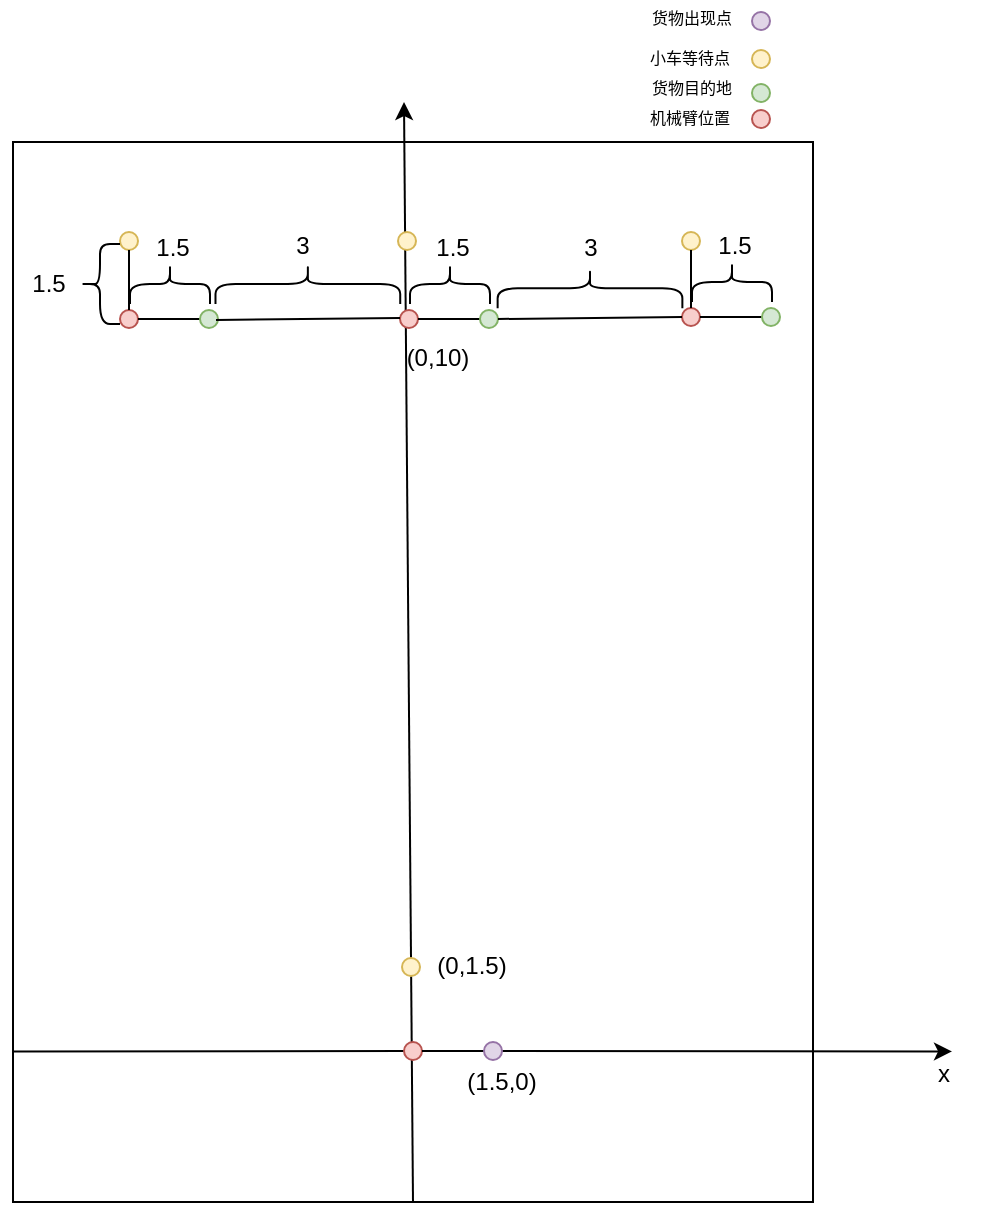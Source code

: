 <mxfile>
    <diagram id="aWSqCmWpy_a937UjjMIZ" name="第 1 页">
        <mxGraphModel dx="252" dy="1331" grid="1" gridSize="10" guides="1" tooltips="1" connect="1" arrows="1" fold="1" page="1" pageScale="1" pageWidth="827" pageHeight="1169" math="0" shadow="0">
            <root>
                <mxCell id="0"/>
                <mxCell id="1" parent="0"/>
                <mxCell id="2" value="" style="rounded=0;whiteSpace=wrap;html=1;" vertex="1" parent="1">
                    <mxGeometry x="214.5" y="-120" width="400" height="530" as="geometry"/>
                </mxCell>
                <mxCell id="4" value="" style="endArrow=classic;html=1;exitX=0.5;exitY=1;exitDx=0;exitDy=0;" edge="1" parent="1" source="2">
                    <mxGeometry width="50" height="50" relative="1" as="geometry">
                        <mxPoint x="440" y="180" as="sourcePoint"/>
                        <mxPoint x="410" y="-140" as="targetPoint"/>
                    </mxGeometry>
                </mxCell>
                <mxCell id="5" value="" style="endArrow=classic;html=1;startArrow=none;" edge="1" parent="1" source="15">
                    <mxGeometry width="50" height="50" relative="1" as="geometry">
                        <mxPoint x="214" y="334.71" as="sourcePoint"/>
                        <mxPoint x="684" y="334.71" as="targetPoint"/>
                    </mxGeometry>
                </mxCell>
                <mxCell id="13" value="" style="endArrow=none;html=1;" edge="1" parent="1" target="3">
                    <mxGeometry width="50" height="50" relative="1" as="geometry">
                        <mxPoint x="214" y="334.71" as="sourcePoint"/>
                        <mxPoint x="684" y="334.71" as="targetPoint"/>
                    </mxGeometry>
                </mxCell>
                <mxCell id="3" value="" style="ellipse;whiteSpace=wrap;html=1;aspect=fixed;fillColor=#f8cecc;strokeColor=#b85450;" vertex="1" parent="1">
                    <mxGeometry x="410" y="330" width="9" height="9" as="geometry"/>
                </mxCell>
                <mxCell id="16" value="" style="endArrow=none;html=1;startArrow=none;" edge="1" parent="1" source="3" target="15">
                    <mxGeometry width="50" height="50" relative="1" as="geometry">
                        <mxPoint x="419" y="334.5" as="sourcePoint"/>
                        <mxPoint x="684" y="334.71" as="targetPoint"/>
                    </mxGeometry>
                </mxCell>
                <mxCell id="15" value="" style="ellipse;whiteSpace=wrap;html=1;aspect=fixed;fillColor=#e1d5e7;strokeColor=#9673a6;" vertex="1" parent="1">
                    <mxGeometry x="450" y="330" width="9" height="9" as="geometry"/>
                </mxCell>
                <mxCell id="19" value="" style="ellipse;whiteSpace=wrap;html=1;aspect=fixed;fillColor=#fff2cc;strokeColor=#d6b656;" vertex="1" parent="1">
                    <mxGeometry x="409" y="288" width="9" height="9" as="geometry"/>
                </mxCell>
                <mxCell id="24" value="&lt;font style=&quot;font-size: 8px;&quot;&gt;机械臂位置&lt;/font&gt;" style="text;html=1;strokeColor=none;fillColor=none;align=center;verticalAlign=middle;whiteSpace=wrap;rounded=0;" vertex="1" parent="1">
                    <mxGeometry x="528" y="-140" width="50" height="13" as="geometry"/>
                </mxCell>
                <mxCell id="26" value="" style="ellipse;whiteSpace=wrap;html=1;aspect=fixed;fillColor=#f8cecc;strokeColor=#b85450;" vertex="1" parent="1">
                    <mxGeometry x="408" y="-36" width="9" height="9" as="geometry"/>
                </mxCell>
                <mxCell id="27" value="" style="endArrow=none;html=1;startArrow=none;" edge="1" parent="1" source="26" target="28">
                    <mxGeometry width="50" height="50" relative="1" as="geometry">
                        <mxPoint x="417" y="-31.5" as="sourcePoint"/>
                        <mxPoint x="682" y="-31.29" as="targetPoint"/>
                    </mxGeometry>
                </mxCell>
                <mxCell id="28" value="" style="ellipse;whiteSpace=wrap;html=1;aspect=fixed;fillColor=#d5e8d4;strokeColor=#82b366;" vertex="1" parent="1">
                    <mxGeometry x="448" y="-36" width="9" height="9" as="geometry"/>
                </mxCell>
                <mxCell id="29" value="" style="shape=curlyBracket;whiteSpace=wrap;html=1;rounded=1;flipH=1;labelPosition=right;verticalLabelPosition=middle;align=left;verticalAlign=middle;rotation=-90;size=0.5;" vertex="1" parent="1">
                    <mxGeometry x="423" y="-69" width="20" height="40" as="geometry"/>
                </mxCell>
                <mxCell id="30" value="1.5" style="text;html=1;strokeColor=none;fillColor=none;align=center;verticalAlign=middle;whiteSpace=wrap;rounded=0;" vertex="1" parent="1">
                    <mxGeometry x="410" y="-77" width="49" height="20" as="geometry"/>
                </mxCell>
                <mxCell id="31" value="" style="ellipse;whiteSpace=wrap;html=1;aspect=fixed;fillColor=#fff2cc;strokeColor=#d6b656;" vertex="1" parent="1">
                    <mxGeometry x="407" y="-75" width="9" height="9" as="geometry"/>
                </mxCell>
                <mxCell id="35" value="&lt;font style=&quot;font-size: 8px;&quot;&gt;小车等待点&lt;/font&gt;" style="text;html=1;strokeColor=none;fillColor=none;align=center;verticalAlign=middle;whiteSpace=wrap;rounded=0;" vertex="1" parent="1">
                    <mxGeometry x="528" y="-170" width="50" height="13" as="geometry"/>
                </mxCell>
                <mxCell id="40" value="" style="ellipse;whiteSpace=wrap;html=1;aspect=fixed;fillColor=#f8cecc;strokeColor=#b85450;" vertex="1" parent="1">
                    <mxGeometry x="549" y="-37" width="9" height="9" as="geometry"/>
                </mxCell>
                <mxCell id="41" value="" style="endArrow=none;html=1;startArrow=none;" edge="1" parent="1" source="40" target="42">
                    <mxGeometry width="50" height="50" relative="1" as="geometry">
                        <mxPoint x="558" y="-32.5" as="sourcePoint"/>
                        <mxPoint x="823" y="-32.29" as="targetPoint"/>
                    </mxGeometry>
                </mxCell>
                <mxCell id="42" value="" style="ellipse;whiteSpace=wrap;html=1;aspect=fixed;fillColor=#d5e8d4;strokeColor=#82b366;" vertex="1" parent="1">
                    <mxGeometry x="589" y="-37" width="9" height="9" as="geometry"/>
                </mxCell>
                <mxCell id="43" value="" style="shape=curlyBracket;whiteSpace=wrap;html=1;rounded=1;flipH=1;labelPosition=right;verticalLabelPosition=middle;align=left;verticalAlign=middle;rotation=-90;size=0.5;" vertex="1" parent="1">
                    <mxGeometry x="564" y="-70" width="20" height="40" as="geometry"/>
                </mxCell>
                <mxCell id="44" value="1.5" style="text;html=1;strokeColor=none;fillColor=none;align=center;verticalAlign=middle;whiteSpace=wrap;rounded=0;" vertex="1" parent="1">
                    <mxGeometry x="551" y="-78" width="49" height="20" as="geometry"/>
                </mxCell>
                <mxCell id="45" value="" style="ellipse;whiteSpace=wrap;html=1;aspect=fixed;fillColor=#fff2cc;strokeColor=#d6b656;" vertex="1" parent="1">
                    <mxGeometry x="549" y="-75" width="9" height="9" as="geometry"/>
                </mxCell>
                <mxCell id="51" value="" style="endArrow=none;html=1;startArrow=none;exitX=1;exitY=0.5;exitDx=0;exitDy=0;entryX=0;entryY=0.5;entryDx=0;entryDy=0;" edge="1" parent="1" source="28" target="40">
                    <mxGeometry width="50" height="50" relative="1" as="geometry">
                        <mxPoint x="427.0" y="-21.5" as="sourcePoint"/>
                        <mxPoint x="458.0" y="-21.5" as="targetPoint"/>
                    </mxGeometry>
                </mxCell>
                <mxCell id="53" value="" style="endArrow=none;html=1;startArrow=none;entryX=0.5;entryY=1;entryDx=0;entryDy=0;exitX=0.5;exitY=0;exitDx=0;exitDy=0;" edge="1" parent="1" source="40" target="45">
                    <mxGeometry width="50" height="50" relative="1" as="geometry">
                        <mxPoint x="553" y="-40" as="sourcePoint"/>
                        <mxPoint x="553" y="-70" as="targetPoint"/>
                    </mxGeometry>
                </mxCell>
                <mxCell id="55" value="" style="ellipse;whiteSpace=wrap;html=1;aspect=fixed;fillColor=#f8cecc;strokeColor=#b85450;" vertex="1" parent="1">
                    <mxGeometry x="268" y="-36" width="9" height="9" as="geometry"/>
                </mxCell>
                <mxCell id="56" value="" style="endArrow=none;html=1;startArrow=none;" edge="1" parent="1" source="55" target="57">
                    <mxGeometry width="50" height="50" relative="1" as="geometry">
                        <mxPoint x="277" y="-31.5" as="sourcePoint"/>
                        <mxPoint x="542" y="-31.29" as="targetPoint"/>
                    </mxGeometry>
                </mxCell>
                <mxCell id="57" value="" style="ellipse;whiteSpace=wrap;html=1;aspect=fixed;fillColor=#d5e8d4;strokeColor=#82b366;" vertex="1" parent="1">
                    <mxGeometry x="308" y="-36" width="9" height="9" as="geometry"/>
                </mxCell>
                <mxCell id="58" value="" style="shape=curlyBracket;whiteSpace=wrap;html=1;rounded=1;flipH=1;labelPosition=right;verticalLabelPosition=middle;align=left;verticalAlign=middle;rotation=-90;size=0.5;" vertex="1" parent="1">
                    <mxGeometry x="283" y="-69" width="20" height="40" as="geometry"/>
                </mxCell>
                <mxCell id="59" value="1.5" style="text;html=1;strokeColor=none;fillColor=none;align=center;verticalAlign=middle;whiteSpace=wrap;rounded=0;" vertex="1" parent="1">
                    <mxGeometry x="270" y="-77" width="49" height="20" as="geometry"/>
                </mxCell>
                <mxCell id="60" value="" style="ellipse;whiteSpace=wrap;html=1;aspect=fixed;fillColor=#fff2cc;strokeColor=#d6b656;" vertex="1" parent="1">
                    <mxGeometry x="268" y="-75" width="9" height="9" as="geometry"/>
                </mxCell>
                <mxCell id="61" value="" style="shape=curlyBracket;whiteSpace=wrap;html=1;rounded=1;flipH=1;labelPosition=right;verticalLabelPosition=middle;align=left;verticalAlign=middle;rotation=-180;size=0.5;" vertex="1" parent="1">
                    <mxGeometry x="248" y="-69" width="20" height="40" as="geometry"/>
                </mxCell>
                <mxCell id="62" value="1.5" style="text;html=1;strokeColor=none;fillColor=none;align=center;verticalAlign=middle;whiteSpace=wrap;rounded=0;" vertex="1" parent="1">
                    <mxGeometry x="208" y="-59" width="49" height="20" as="geometry"/>
                </mxCell>
                <mxCell id="63" value="&lt;font style=&quot;font-size: 8px;&quot;&gt;货物目的地&lt;/font&gt;" style="text;html=1;strokeColor=none;fillColor=none;align=center;verticalAlign=middle;whiteSpace=wrap;rounded=0;" vertex="1" parent="1">
                    <mxGeometry x="529" y="-157" width="50" height="17" as="geometry"/>
                </mxCell>
                <mxCell id="65" value="" style="endArrow=none;html=1;startArrow=none;entryX=0.5;entryY=1;entryDx=0;entryDy=0;exitX=0.5;exitY=0;exitDx=0;exitDy=0;" edge="1" parent="1" source="55" target="60">
                    <mxGeometry width="50" height="50" relative="1" as="geometry">
                        <mxPoint x="273" y="-40" as="sourcePoint"/>
                        <mxPoint x="273" y="-60" as="targetPoint"/>
                    </mxGeometry>
                </mxCell>
                <mxCell id="66" value="" style="endArrow=none;html=1;startArrow=none;exitX=1;exitY=0.5;exitDx=0;exitDy=0;entryX=0;entryY=0.5;entryDx=0;entryDy=0;" edge="1" parent="1">
                    <mxGeometry width="50" height="50" relative="1" as="geometry">
                        <mxPoint x="316" y="-31" as="sourcePoint"/>
                        <mxPoint x="408" y="-32" as="targetPoint"/>
                    </mxGeometry>
                </mxCell>
                <mxCell id="67" value="" style="shape=curlyBracket;whiteSpace=wrap;html=1;rounded=1;flipH=1;labelPosition=right;verticalLabelPosition=middle;align=left;verticalAlign=middle;rotation=-90;size=0.5;" vertex="1" parent="1">
                    <mxGeometry x="493" y="-93" width="20" height="92.37" as="geometry"/>
                </mxCell>
                <mxCell id="68" value="" style="ellipse;whiteSpace=wrap;html=1;aspect=fixed;fillColor=#f8cecc;strokeColor=#b85450;" vertex="1" parent="1">
                    <mxGeometry x="584" y="-136" width="9" height="9" as="geometry"/>
                </mxCell>
                <mxCell id="69" value="" style="ellipse;whiteSpace=wrap;html=1;aspect=fixed;fillColor=#d5e8d4;strokeColor=#82b366;" vertex="1" parent="1">
                    <mxGeometry x="584" y="-149" width="9" height="9" as="geometry"/>
                </mxCell>
                <mxCell id="71" value="" style="ellipse;whiteSpace=wrap;html=1;aspect=fixed;fillColor=#fff2cc;strokeColor=#d6b656;" vertex="1" parent="1">
                    <mxGeometry x="584" y="-166" width="9" height="9" as="geometry"/>
                </mxCell>
                <mxCell id="73" value="3" style="text;html=1;strokeColor=none;fillColor=none;align=center;verticalAlign=middle;whiteSpace=wrap;rounded=0;" vertex="1" parent="1">
                    <mxGeometry x="335.43" y="-78" width="49" height="20" as="geometry"/>
                </mxCell>
                <mxCell id="74" value="" style="shape=curlyBracket;whiteSpace=wrap;html=1;rounded=1;flipH=1;labelPosition=right;verticalLabelPosition=middle;align=left;verticalAlign=middle;rotation=-90;size=0.5;" vertex="1" parent="1">
                    <mxGeometry x="351.93" y="-95.18" width="20" height="92.37" as="geometry"/>
                </mxCell>
                <mxCell id="75" value="3" style="text;html=1;strokeColor=none;fillColor=none;align=center;verticalAlign=middle;whiteSpace=wrap;rounded=0;" vertex="1" parent="1">
                    <mxGeometry x="479" y="-77" width="49" height="20" as="geometry"/>
                </mxCell>
                <mxCell id="76" value="&lt;font style=&quot;font-size: 8px;&quot;&gt;货物出现点&lt;/font&gt;" style="text;html=1;strokeColor=none;fillColor=none;align=center;verticalAlign=middle;whiteSpace=wrap;rounded=0;" vertex="1" parent="1">
                    <mxGeometry x="529" y="-190" width="50" height="13" as="geometry"/>
                </mxCell>
                <mxCell id="77" value="" style="ellipse;whiteSpace=wrap;html=1;aspect=fixed;fillColor=#e1d5e7;strokeColor=#9673a6;" vertex="1" parent="1">
                    <mxGeometry x="584" y="-185" width="9" height="9" as="geometry"/>
                </mxCell>
                <mxCell id="80" value="&lt;font style=&quot;font-size: 12px;&quot;&gt;x&lt;/font&gt;" style="text;html=1;strokeColor=none;fillColor=none;align=center;verticalAlign=middle;whiteSpace=wrap;rounded=0;fontSize=8;" vertex="1" parent="1">
                    <mxGeometry x="650" y="331" width="60" height="30" as="geometry"/>
                </mxCell>
                <mxCell id="81" value="&lt;span style=&quot;font-size: 12px;&quot;&gt;(1.5,0)&lt;/span&gt;" style="text;html=1;strokeColor=none;fillColor=none;align=center;verticalAlign=middle;whiteSpace=wrap;rounded=0;fontSize=8;" vertex="1" parent="1">
                    <mxGeometry x="429" y="335" width="60" height="30" as="geometry"/>
                </mxCell>
                <mxCell id="82" value="&lt;span style=&quot;font-size: 12px;&quot;&gt;(0,1.5)&lt;/span&gt;" style="text;html=1;strokeColor=none;fillColor=none;align=center;verticalAlign=middle;whiteSpace=wrap;rounded=0;fontSize=8;" vertex="1" parent="1">
                    <mxGeometry x="414" y="276.5" width="60" height="30" as="geometry"/>
                </mxCell>
                <mxCell id="83" value="&lt;span style=&quot;font-size: 12px;&quot;&gt;(0,10)&lt;/span&gt;" style="text;html=1;strokeColor=none;fillColor=none;align=center;verticalAlign=middle;whiteSpace=wrap;rounded=0;fontSize=8;" vertex="1" parent="1">
                    <mxGeometry x="397" y="-27" width="60" height="30" as="geometry"/>
                </mxCell>
            </root>
        </mxGraphModel>
    </diagram>
</mxfile>